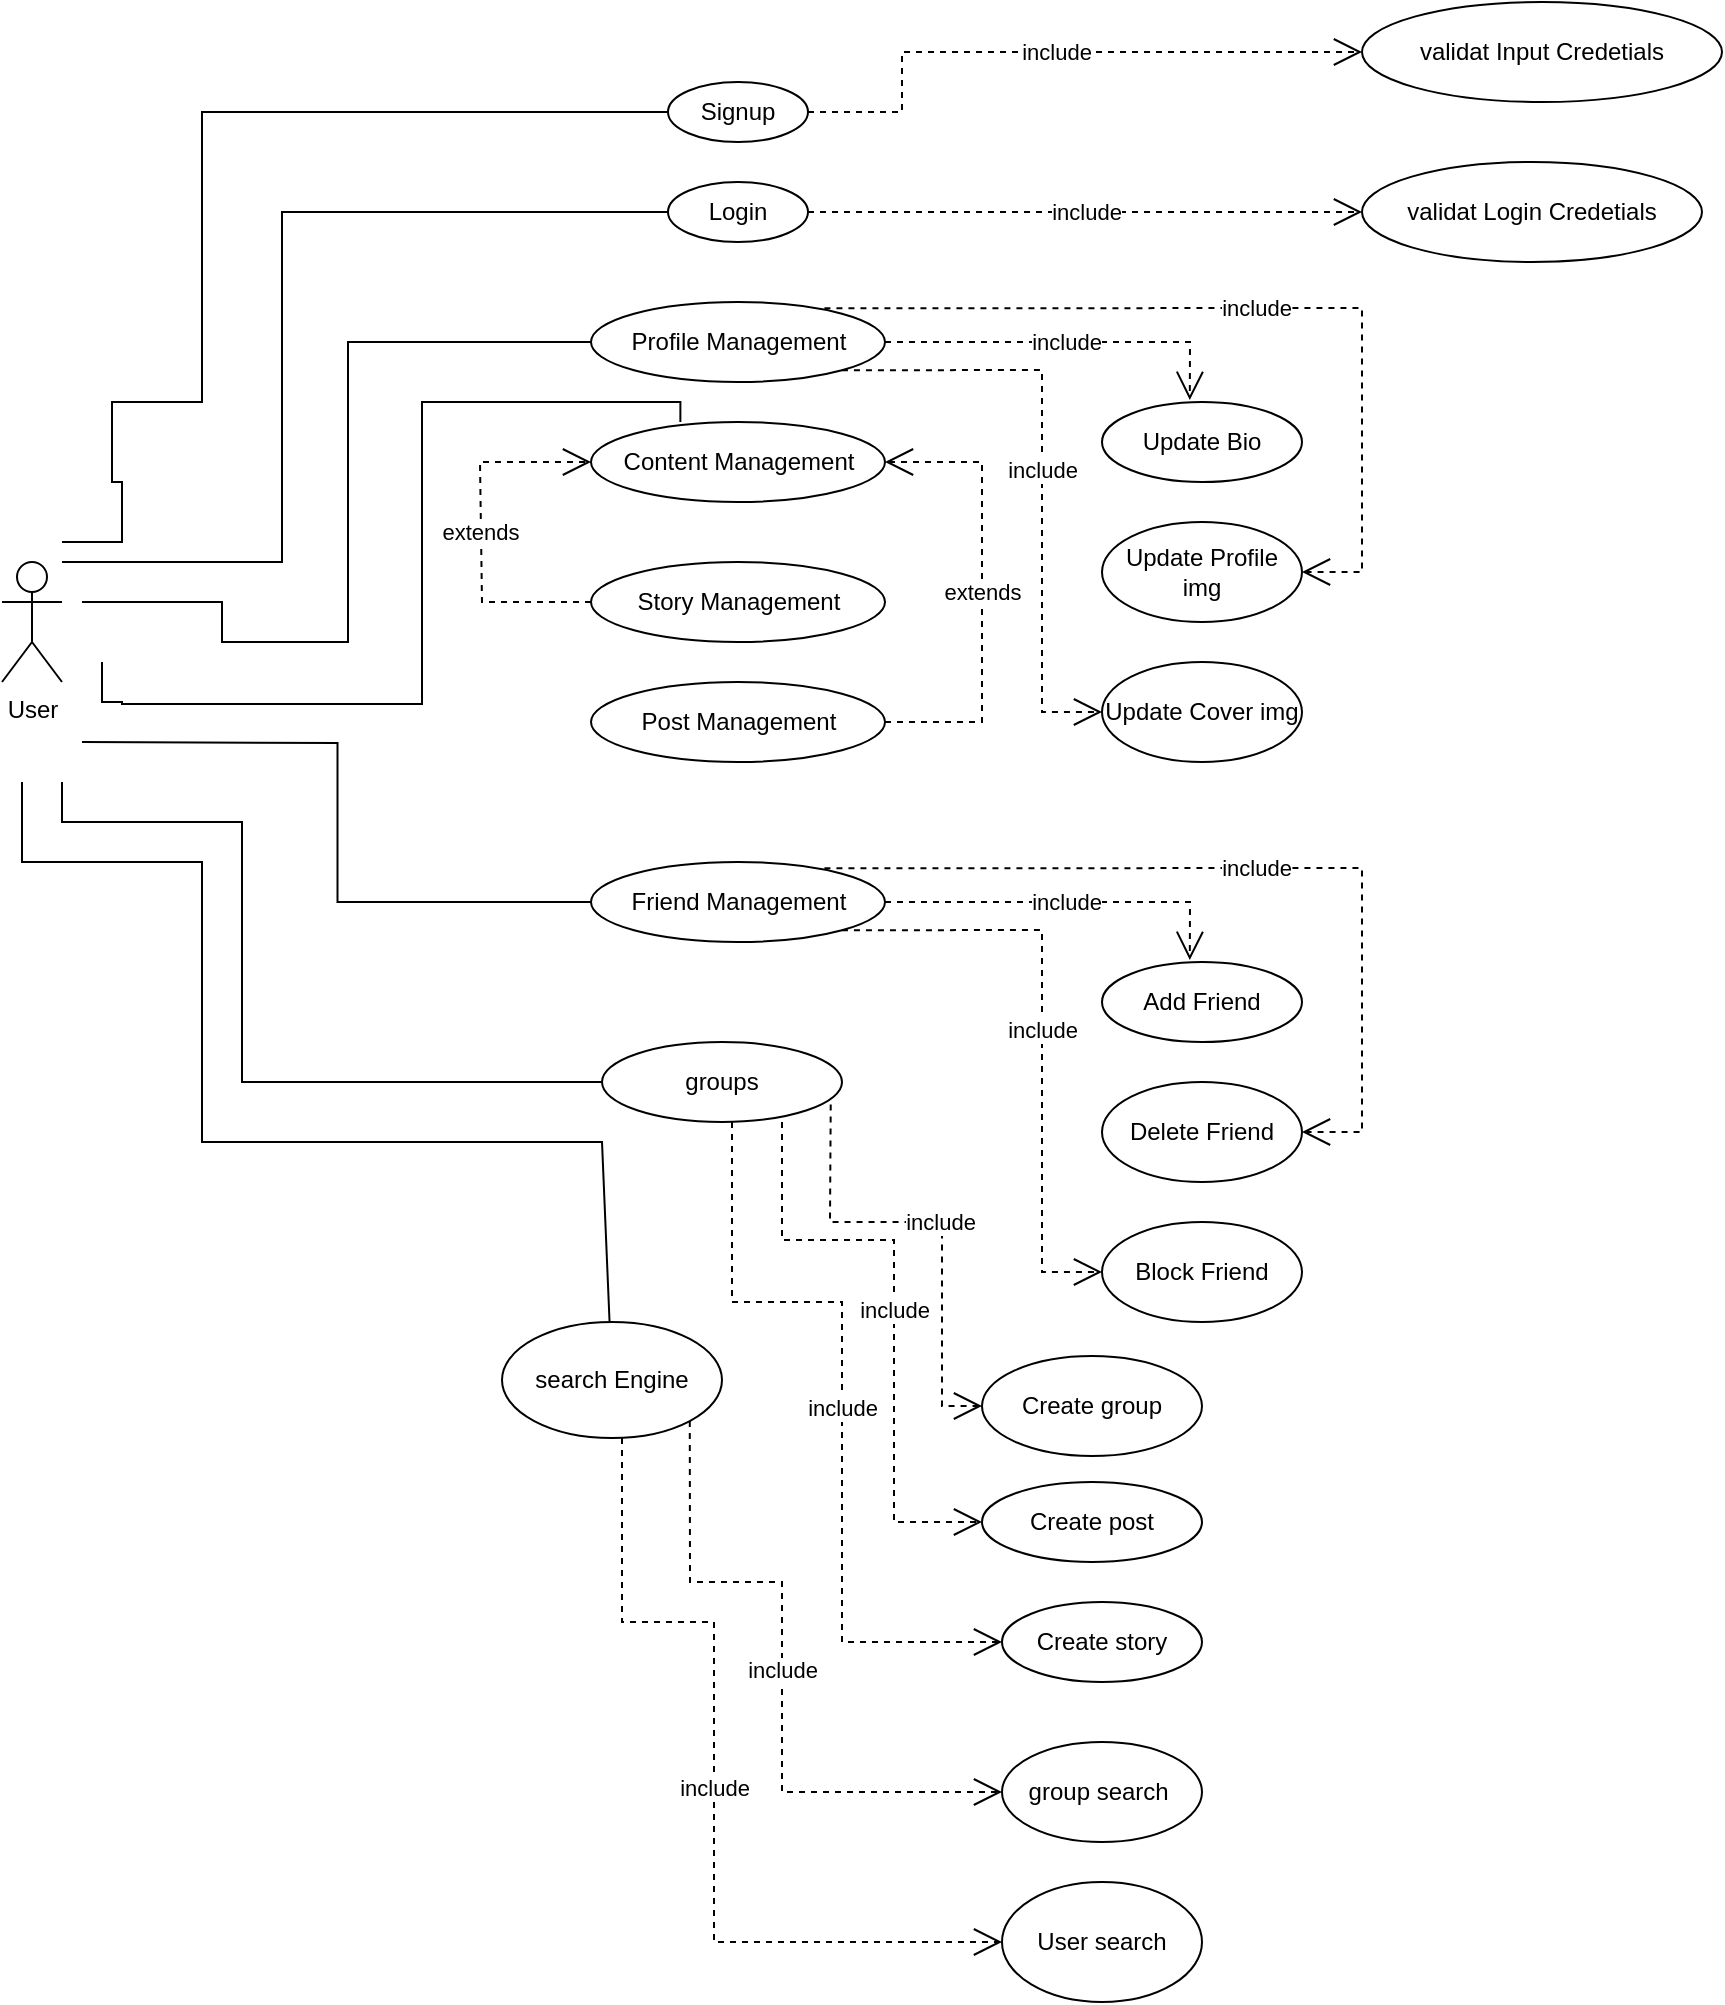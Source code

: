 <mxfile version="25.0.3">
  <diagram name="Page-1" id="_05OOUmR4TlbGt4T8MyM">
    <mxGraphModel dx="1186" dy="601" grid="1" gridSize="10" guides="1" tooltips="1" connect="1" arrows="1" fold="1" page="1" pageScale="1" pageWidth="1169" pageHeight="827" math="0" shadow="0">
      <root>
        <mxCell id="0" />
        <mxCell id="1" parent="0" />
        <mxCell id="VovwLzoJfqf_3oZHyuXF-1" value="User" style="shape=umlActor;verticalLabelPosition=bottom;verticalAlign=top;html=1;" parent="1" vertex="1">
          <mxGeometry x="120" y="380" width="30" height="60" as="geometry" />
        </mxCell>
        <mxCell id="VovwLzoJfqf_3oZHyuXF-3" value="Signup" style="ellipse;whiteSpace=wrap;html=1;" parent="1" vertex="1">
          <mxGeometry x="453" y="140" width="70" height="30" as="geometry" />
        </mxCell>
        <mxCell id="VovwLzoJfqf_3oZHyuXF-4" value="Login" style="ellipse;whiteSpace=wrap;html=1;" parent="1" vertex="1">
          <mxGeometry x="453" y="190" width="70" height="30" as="geometry" />
        </mxCell>
        <mxCell id="VovwLzoJfqf_3oZHyuXF-7" value="include" style="endArrow=open;endSize=12;dashed=1;html=1;rounded=0;exitX=1;exitY=0.5;exitDx=0;exitDy=0;entryX=0;entryY=0.5;entryDx=0;entryDy=0;" parent="1" source="VovwLzoJfqf_3oZHyuXF-4" target="VovwLzoJfqf_3oZHyuXF-10" edge="1">
          <mxGeometry width="160" relative="1" as="geometry">
            <mxPoint x="600" y="190" as="sourcePoint" />
            <mxPoint x="570" y="205" as="targetPoint" />
          </mxGeometry>
        </mxCell>
        <mxCell id="VovwLzoJfqf_3oZHyuXF-9" value="Profile Management" style="ellipse;whiteSpace=wrap;html=1;" parent="1" vertex="1">
          <mxGeometry x="414.5" y="250" width="147" height="40" as="geometry" />
        </mxCell>
        <mxCell id="VovwLzoJfqf_3oZHyuXF-10" value="validat Login Credetials" style="ellipse;whiteSpace=wrap;html=1;" parent="1" vertex="1">
          <mxGeometry x="800" y="180" width="170" height="50" as="geometry" />
        </mxCell>
        <mxCell id="VovwLzoJfqf_3oZHyuXF-15" value="Content Management" style="ellipse;whiteSpace=wrap;html=1;" parent="1" vertex="1">
          <mxGeometry x="414.5" y="310" width="147" height="40" as="geometry" />
        </mxCell>
        <mxCell id="VovwLzoJfqf_3oZHyuXF-16" value="Story Management" style="ellipse;whiteSpace=wrap;html=1;" parent="1" vertex="1">
          <mxGeometry x="414.5" y="380" width="147" height="40" as="geometry" />
        </mxCell>
        <mxCell id="VovwLzoJfqf_3oZHyuXF-17" value="Post Management" style="ellipse;whiteSpace=wrap;html=1;" parent="1" vertex="1">
          <mxGeometry x="414.5" y="440" width="147" height="40" as="geometry" />
        </mxCell>
        <mxCell id="VovwLzoJfqf_3oZHyuXF-21" value="extends" style="endArrow=open;endSize=12;dashed=1;html=1;rounded=0;exitX=0;exitY=0.5;exitDx=0;exitDy=0;entryX=0;entryY=0.5;entryDx=0;entryDy=0;" parent="1" source="VovwLzoJfqf_3oZHyuXF-16" target="VovwLzoJfqf_3oZHyuXF-15" edge="1">
          <mxGeometry width="160" relative="1" as="geometry">
            <mxPoint x="320" y="390" as="sourcePoint" />
            <mxPoint x="320" y="460" as="targetPoint" />
            <Array as="points">
              <mxPoint x="360" y="400" />
              <mxPoint x="359" y="330" />
            </Array>
          </mxGeometry>
        </mxCell>
        <mxCell id="VovwLzoJfqf_3oZHyuXF-22" value="extends" style="endArrow=open;endSize=12;dashed=1;html=1;rounded=0;exitX=1;exitY=0.5;exitDx=0;exitDy=0;" parent="1" source="VovwLzoJfqf_3oZHyuXF-17" target="VovwLzoJfqf_3oZHyuXF-15" edge="1">
          <mxGeometry width="160" relative="1" as="geometry">
            <mxPoint x="666" y="390" as="sourcePoint" />
            <mxPoint x="666" y="320" as="targetPoint" />
            <Array as="points">
              <mxPoint x="610" y="460" />
              <mxPoint x="610" y="330" />
            </Array>
          </mxGeometry>
        </mxCell>
        <mxCell id="VovwLzoJfqf_3oZHyuXF-23" value="Update Bio" style="ellipse;whiteSpace=wrap;html=1;" parent="1" vertex="1">
          <mxGeometry x="670" y="300" width="100" height="40" as="geometry" />
        </mxCell>
        <mxCell id="VovwLzoJfqf_3oZHyuXF-24" value="Update Profile img" style="ellipse;whiteSpace=wrap;html=1;" parent="1" vertex="1">
          <mxGeometry x="670" y="360" width="100" height="50" as="geometry" />
        </mxCell>
        <mxCell id="VovwLzoJfqf_3oZHyuXF-25" value="Update Cover img" style="ellipse;whiteSpace=wrap;html=1;" parent="1" vertex="1">
          <mxGeometry x="670" y="430" width="100" height="50" as="geometry" />
        </mxCell>
        <mxCell id="VovwLzoJfqf_3oZHyuXF-27" value="include" style="endArrow=open;endSize=12;dashed=1;html=1;rounded=0;exitX=1;exitY=0.5;exitDx=0;exitDy=0;entryX=0.439;entryY=-0.026;entryDx=0;entryDy=0;entryPerimeter=0;" parent="1" source="VovwLzoJfqf_3oZHyuXF-9" target="VovwLzoJfqf_3oZHyuXF-23" edge="1">
          <mxGeometry width="160" relative="1" as="geometry">
            <mxPoint x="533" y="225" as="sourcePoint" />
            <mxPoint x="810" y="225" as="targetPoint" />
            <Array as="points">
              <mxPoint x="714" y="270" />
            </Array>
          </mxGeometry>
        </mxCell>
        <mxCell id="VovwLzoJfqf_3oZHyuXF-28" value="include" style="endArrow=open;endSize=12;dashed=1;html=1;rounded=0;exitX=0.794;exitY=0.079;exitDx=0;exitDy=0;entryX=1;entryY=0.5;entryDx=0;entryDy=0;exitPerimeter=0;" parent="1" source="VovwLzoJfqf_3oZHyuXF-9" target="VovwLzoJfqf_3oZHyuXF-24" edge="1">
          <mxGeometry width="160" relative="1" as="geometry">
            <mxPoint x="571" y="280" as="sourcePoint" />
            <mxPoint x="724" y="309" as="targetPoint" />
            <Array as="points">
              <mxPoint x="800" y="253" />
              <mxPoint x="800" y="385" />
            </Array>
          </mxGeometry>
        </mxCell>
        <mxCell id="VovwLzoJfqf_3oZHyuXF-29" value="include" style="endArrow=open;endSize=12;dashed=1;html=1;rounded=0;exitX=1;exitY=1;exitDx=0;exitDy=0;entryX=0;entryY=0.5;entryDx=0;entryDy=0;" parent="1" source="VovwLzoJfqf_3oZHyuXF-9" target="VovwLzoJfqf_3oZHyuXF-25" edge="1">
          <mxGeometry width="160" relative="1" as="geometry">
            <mxPoint x="533" y="225" as="sourcePoint" />
            <mxPoint x="810" y="225" as="targetPoint" />
            <Array as="points">
              <mxPoint x="640" y="284" />
              <mxPoint x="640" y="455" />
            </Array>
          </mxGeometry>
        </mxCell>
        <mxCell id="VovwLzoJfqf_3oZHyuXF-33" value="Friend Management" style="ellipse;whiteSpace=wrap;html=1;" parent="1" vertex="1">
          <mxGeometry x="414.5" y="530" width="147" height="40" as="geometry" />
        </mxCell>
        <mxCell id="VovwLzoJfqf_3oZHyuXF-39" value="Add Friend" style="ellipse;whiteSpace=wrap;html=1;" parent="1" vertex="1">
          <mxGeometry x="670" y="580" width="100" height="40" as="geometry" />
        </mxCell>
        <mxCell id="VovwLzoJfqf_3oZHyuXF-40" value="Delete Friend" style="ellipse;whiteSpace=wrap;html=1;" parent="1" vertex="1">
          <mxGeometry x="670" y="640" width="100" height="50" as="geometry" />
        </mxCell>
        <mxCell id="VovwLzoJfqf_3oZHyuXF-41" value="Block Friend" style="ellipse;whiteSpace=wrap;html=1;" parent="1" vertex="1">
          <mxGeometry x="670" y="710" width="100" height="50" as="geometry" />
        </mxCell>
        <mxCell id="VovwLzoJfqf_3oZHyuXF-42" value="include" style="endArrow=open;endSize=12;dashed=1;html=1;rounded=0;exitX=1;exitY=0.5;exitDx=0;exitDy=0;entryX=0.439;entryY=-0.026;entryDx=0;entryDy=0;entryPerimeter=0;" parent="1" source="VovwLzoJfqf_3oZHyuXF-33" target="VovwLzoJfqf_3oZHyuXF-39" edge="1">
          <mxGeometry width="160" relative="1" as="geometry">
            <mxPoint x="533" y="505" as="sourcePoint" />
            <mxPoint x="810" y="505" as="targetPoint" />
            <Array as="points">
              <mxPoint x="714" y="550" />
            </Array>
          </mxGeometry>
        </mxCell>
        <mxCell id="VovwLzoJfqf_3oZHyuXF-43" value="include" style="endArrow=open;endSize=12;dashed=1;html=1;rounded=0;exitX=0.794;exitY=0.079;exitDx=0;exitDy=0;entryX=1;entryY=0.5;entryDx=0;entryDy=0;exitPerimeter=0;" parent="1" source="VovwLzoJfqf_3oZHyuXF-33" target="VovwLzoJfqf_3oZHyuXF-40" edge="1">
          <mxGeometry width="160" relative="1" as="geometry">
            <mxPoint x="571" y="560" as="sourcePoint" />
            <mxPoint x="724" y="589" as="targetPoint" />
            <Array as="points">
              <mxPoint x="800" y="533" />
              <mxPoint x="800" y="665" />
            </Array>
          </mxGeometry>
        </mxCell>
        <mxCell id="VovwLzoJfqf_3oZHyuXF-44" value="include" style="endArrow=open;endSize=12;dashed=1;html=1;rounded=0;exitX=1;exitY=1;exitDx=0;exitDy=0;entryX=0;entryY=0.5;entryDx=0;entryDy=0;" parent="1" source="VovwLzoJfqf_3oZHyuXF-33" target="VovwLzoJfqf_3oZHyuXF-41" edge="1">
          <mxGeometry width="160" relative="1" as="geometry">
            <mxPoint x="533" y="505" as="sourcePoint" />
            <mxPoint x="810" y="505" as="targetPoint" />
            <Array as="points">
              <mxPoint x="640" y="564" />
              <mxPoint x="640" y="735" />
            </Array>
          </mxGeometry>
        </mxCell>
        <mxCell id="VovwLzoJfqf_3oZHyuXF-49" value="" style="endArrow=none;html=1;edgeStyle=orthogonalEdgeStyle;rounded=0;entryX=0;entryY=0.5;entryDx=0;entryDy=0;" parent="1" target="VovwLzoJfqf_3oZHyuXF-3" edge="1">
          <mxGeometry relative="1" as="geometry">
            <mxPoint x="150" y="370" as="sourcePoint" />
            <mxPoint x="300" y="280" as="targetPoint" />
            <Array as="points">
              <mxPoint x="180" y="340" />
              <mxPoint x="175" y="340" />
              <mxPoint x="175" y="300" />
              <mxPoint x="220" y="300" />
              <mxPoint x="220" y="155" />
            </Array>
          </mxGeometry>
        </mxCell>
        <mxCell id="VovwLzoJfqf_3oZHyuXF-50" value="" style="endArrow=none;html=1;edgeStyle=orthogonalEdgeStyle;rounded=0;entryX=0;entryY=0.5;entryDx=0;entryDy=0;" parent="1" source="VovwLzoJfqf_3oZHyuXF-1" target="VovwLzoJfqf_3oZHyuXF-4" edge="1">
          <mxGeometry relative="1" as="geometry">
            <mxPoint x="210" y="90" as="sourcePoint" />
            <mxPoint x="350" y="90" as="targetPoint" />
            <Array as="points">
              <mxPoint x="260" y="380" />
              <mxPoint x="260" y="205" />
            </Array>
          </mxGeometry>
        </mxCell>
        <mxCell id="VovwLzoJfqf_3oZHyuXF-51" value="" style="endArrow=none;html=1;edgeStyle=orthogonalEdgeStyle;rounded=0;entryX=0;entryY=0.5;entryDx=0;entryDy=0;" parent="1" target="VovwLzoJfqf_3oZHyuXF-9" edge="1">
          <mxGeometry relative="1" as="geometry">
            <mxPoint x="160" y="400" as="sourcePoint" />
            <mxPoint x="310" y="520" as="targetPoint" />
            <Array as="points">
              <mxPoint x="230" y="400" />
              <mxPoint x="230" y="420" />
              <mxPoint x="293" y="420" />
              <mxPoint x="293" y="270" />
            </Array>
          </mxGeometry>
        </mxCell>
        <mxCell id="VovwLzoJfqf_3oZHyuXF-52" value="" style="endArrow=none;html=1;edgeStyle=orthogonalEdgeStyle;rounded=0;entryX=0.304;entryY=0;entryDx=0;entryDy=0;entryPerimeter=0;" parent="1" target="VovwLzoJfqf_3oZHyuXF-15" edge="1">
          <mxGeometry relative="1" as="geometry">
            <mxPoint x="170" y="430" as="sourcePoint" />
            <mxPoint x="294" y="540" as="targetPoint" />
            <Array as="points">
              <mxPoint x="180" y="450" />
              <mxPoint x="180" y="451" />
              <mxPoint x="330" y="451" />
              <mxPoint x="330" y="300" />
              <mxPoint x="459" y="300" />
            </Array>
          </mxGeometry>
        </mxCell>
        <mxCell id="VovwLzoJfqf_3oZHyuXF-53" value="" style="endArrow=none;html=1;edgeStyle=orthogonalEdgeStyle;rounded=0;entryX=0;entryY=0.5;entryDx=0;entryDy=0;" parent="1" target="VovwLzoJfqf_3oZHyuXF-33" edge="1">
          <mxGeometry relative="1" as="geometry">
            <mxPoint x="160" y="470" as="sourcePoint" />
            <mxPoint x="340" y="580" as="targetPoint" />
          </mxGeometry>
        </mxCell>
        <mxCell id="VovwLzoJfqf_3oZHyuXF-54" value="validat Input Credetials" style="ellipse;whiteSpace=wrap;html=1;" parent="1" vertex="1">
          <mxGeometry x="800" y="100" width="180" height="50" as="geometry" />
        </mxCell>
        <mxCell id="VovwLzoJfqf_3oZHyuXF-56" value="include" style="endArrow=open;endSize=12;dashed=1;html=1;rounded=0;exitX=1;exitY=0.5;exitDx=0;exitDy=0;entryX=0;entryY=0.5;entryDx=0;entryDy=0;" parent="1" source="VovwLzoJfqf_3oZHyuXF-3" target="VovwLzoJfqf_3oZHyuXF-54" edge="1">
          <mxGeometry width="160" relative="1" as="geometry">
            <mxPoint x="533" y="215" as="sourcePoint" />
            <mxPoint x="730" y="100" as="targetPoint" />
            <Array as="points">
              <mxPoint x="570" y="155" />
              <mxPoint x="570" y="125" />
            </Array>
          </mxGeometry>
        </mxCell>
        <mxCell id="-W5hQbS7uW5E7uI6vHQD-1" value="groups" style="ellipse;whiteSpace=wrap;html=1;" parent="1" vertex="1">
          <mxGeometry x="420" y="620" width="120" height="40" as="geometry" />
        </mxCell>
        <mxCell id="-W5hQbS7uW5E7uI6vHQD-2" value="" style="endArrow=none;html=1;rounded=0;exitX=0;exitY=0.5;exitDx=0;exitDy=0;" parent="1" source="-W5hQbS7uW5E7uI6vHQD-1" edge="1">
          <mxGeometry width="50" height="50" relative="1" as="geometry">
            <mxPoint x="450" y="590" as="sourcePoint" />
            <mxPoint x="150" y="490" as="targetPoint" />
            <Array as="points">
              <mxPoint x="240" y="640" />
              <mxPoint x="240" y="510" />
              <mxPoint x="150" y="510" />
            </Array>
          </mxGeometry>
        </mxCell>
        <mxCell id="-W5hQbS7uW5E7uI6vHQD-3" value="include" style="endArrow=open;endSize=12;dashed=1;html=1;rounded=0;exitX=0.953;exitY=0.782;exitDx=0;exitDy=0;entryX=0;entryY=0.5;entryDx=0;entryDy=0;exitPerimeter=0;" parent="1" source="-W5hQbS7uW5E7uI6vHQD-1" target="-W5hQbS7uW5E7uI6vHQD-4" edge="1">
          <mxGeometry width="160" relative="1" as="geometry">
            <mxPoint x="470" y="690" as="sourcePoint" />
            <mxPoint x="640" y="800" as="targetPoint" />
            <Array as="points">
              <mxPoint x="534" y="710" />
              <mxPoint x="590" y="710" />
              <mxPoint x="590" y="802" />
            </Array>
          </mxGeometry>
        </mxCell>
        <mxCell id="-W5hQbS7uW5E7uI6vHQD-4" value="Create group" style="ellipse;whiteSpace=wrap;html=1;" parent="1" vertex="1">
          <mxGeometry x="610" y="777" width="110" height="50" as="geometry" />
        </mxCell>
        <mxCell id="-W5hQbS7uW5E7uI6vHQD-5" value="Create post" style="ellipse;whiteSpace=wrap;html=1;" parent="1" vertex="1">
          <mxGeometry x="610" y="840" width="110" height="40" as="geometry" />
        </mxCell>
        <mxCell id="-W5hQbS7uW5E7uI6vHQD-6" value="include" style="endArrow=open;endSize=12;dashed=1;html=1;rounded=0;exitX=0.953;exitY=0.782;exitDx=0;exitDy=0;entryX=0;entryY=0.5;entryDx=0;entryDy=0;exitPerimeter=0;" parent="1" target="-W5hQbS7uW5E7uI6vHQD-5" edge="1">
          <mxGeometry width="160" relative="1" as="geometry">
            <mxPoint x="510" y="660" as="sourcePoint" />
            <mxPoint x="586" y="811" as="targetPoint" />
            <Array as="points">
              <mxPoint x="510" y="719" />
              <mxPoint x="566" y="719" />
              <mxPoint x="566" y="860" />
            </Array>
          </mxGeometry>
        </mxCell>
        <mxCell id="-W5hQbS7uW5E7uI6vHQD-7" value="include" style="endArrow=open;endSize=12;dashed=1;html=1;rounded=0;exitX=0.953;exitY=0.782;exitDx=0;exitDy=0;exitPerimeter=0;" parent="1" target="-W5hQbS7uW5E7uI6vHQD-8" edge="1">
          <mxGeometry width="160" relative="1" as="geometry">
            <mxPoint x="485" y="660" as="sourcePoint" />
            <mxPoint x="585" y="910" as="targetPoint" />
            <Array as="points">
              <mxPoint x="485" y="750" />
              <mxPoint x="540" y="750" />
              <mxPoint x="540" y="920" />
            </Array>
          </mxGeometry>
        </mxCell>
        <mxCell id="-W5hQbS7uW5E7uI6vHQD-8" value="Create story" style="ellipse;whiteSpace=wrap;html=1;" parent="1" vertex="1">
          <mxGeometry x="620" y="900" width="100" height="40" as="geometry" />
        </mxCell>
        <mxCell id="-W5hQbS7uW5E7uI6vHQD-9" value="" style="endArrow=none;html=1;rounded=0;" parent="1" target="-W5hQbS7uW5E7uI6vHQD-10" edge="1">
          <mxGeometry width="50" height="50" relative="1" as="geometry">
            <mxPoint x="130" y="490" as="sourcePoint" />
            <mxPoint x="390" y="810" as="targetPoint" />
            <Array as="points">
              <mxPoint x="130" y="530" />
              <mxPoint x="220" y="530" />
              <mxPoint x="220" y="670" />
              <mxPoint x="420" y="670" />
            </Array>
          </mxGeometry>
        </mxCell>
        <mxCell id="-W5hQbS7uW5E7uI6vHQD-10" value="search Engine" style="ellipse;whiteSpace=wrap;html=1;" parent="1" vertex="1">
          <mxGeometry x="370" y="760" width="110" height="58" as="geometry" />
        </mxCell>
        <mxCell id="-W5hQbS7uW5E7uI6vHQD-11" value="group&amp;nbsp;search&amp;nbsp;" style="ellipse;whiteSpace=wrap;html=1;" parent="1" vertex="1">
          <mxGeometry x="620" y="970" width="100" height="50" as="geometry" />
        </mxCell>
        <mxCell id="-W5hQbS7uW5E7uI6vHQD-12" value="User search" style="ellipse;whiteSpace=wrap;html=1;" parent="1" vertex="1">
          <mxGeometry x="620" y="1040" width="100" height="60" as="geometry" />
        </mxCell>
        <mxCell id="-W5hQbS7uW5E7uI6vHQD-13" value="include" style="endArrow=open;endSize=12;dashed=1;html=1;rounded=0;entryX=0;entryY=0.5;entryDx=0;entryDy=0;exitX=1;exitY=1;exitDx=0;exitDy=0;" parent="1" source="-W5hQbS7uW5E7uI6vHQD-10" target="-W5hQbS7uW5E7uI6vHQD-11" edge="1">
          <mxGeometry width="160" relative="1" as="geometry">
            <mxPoint x="471" y="810" as="sourcePoint" />
            <mxPoint x="575" y="1078" as="targetPoint" />
            <Array as="points">
              <mxPoint x="464" y="890" />
              <mxPoint x="510" y="890" />
              <mxPoint x="510" y="995" />
            </Array>
          </mxGeometry>
        </mxCell>
        <mxCell id="-W5hQbS7uW5E7uI6vHQD-14" value="include" style="endArrow=open;endSize=12;dashed=1;html=1;rounded=0;entryX=0;entryY=0.5;entryDx=0;entryDy=0;exitX=1;exitY=1;exitDx=0;exitDy=0;" parent="1" target="-W5hQbS7uW5E7uI6vHQD-12" edge="1">
          <mxGeometry width="160" relative="1" as="geometry">
            <mxPoint x="430" y="818" as="sourcePoint" />
            <mxPoint x="586" y="1003" as="targetPoint" />
            <Array as="points">
              <mxPoint x="430" y="910" />
              <mxPoint x="476" y="910" />
              <mxPoint x="476" y="1070" />
            </Array>
          </mxGeometry>
        </mxCell>
      </root>
    </mxGraphModel>
  </diagram>
</mxfile>
